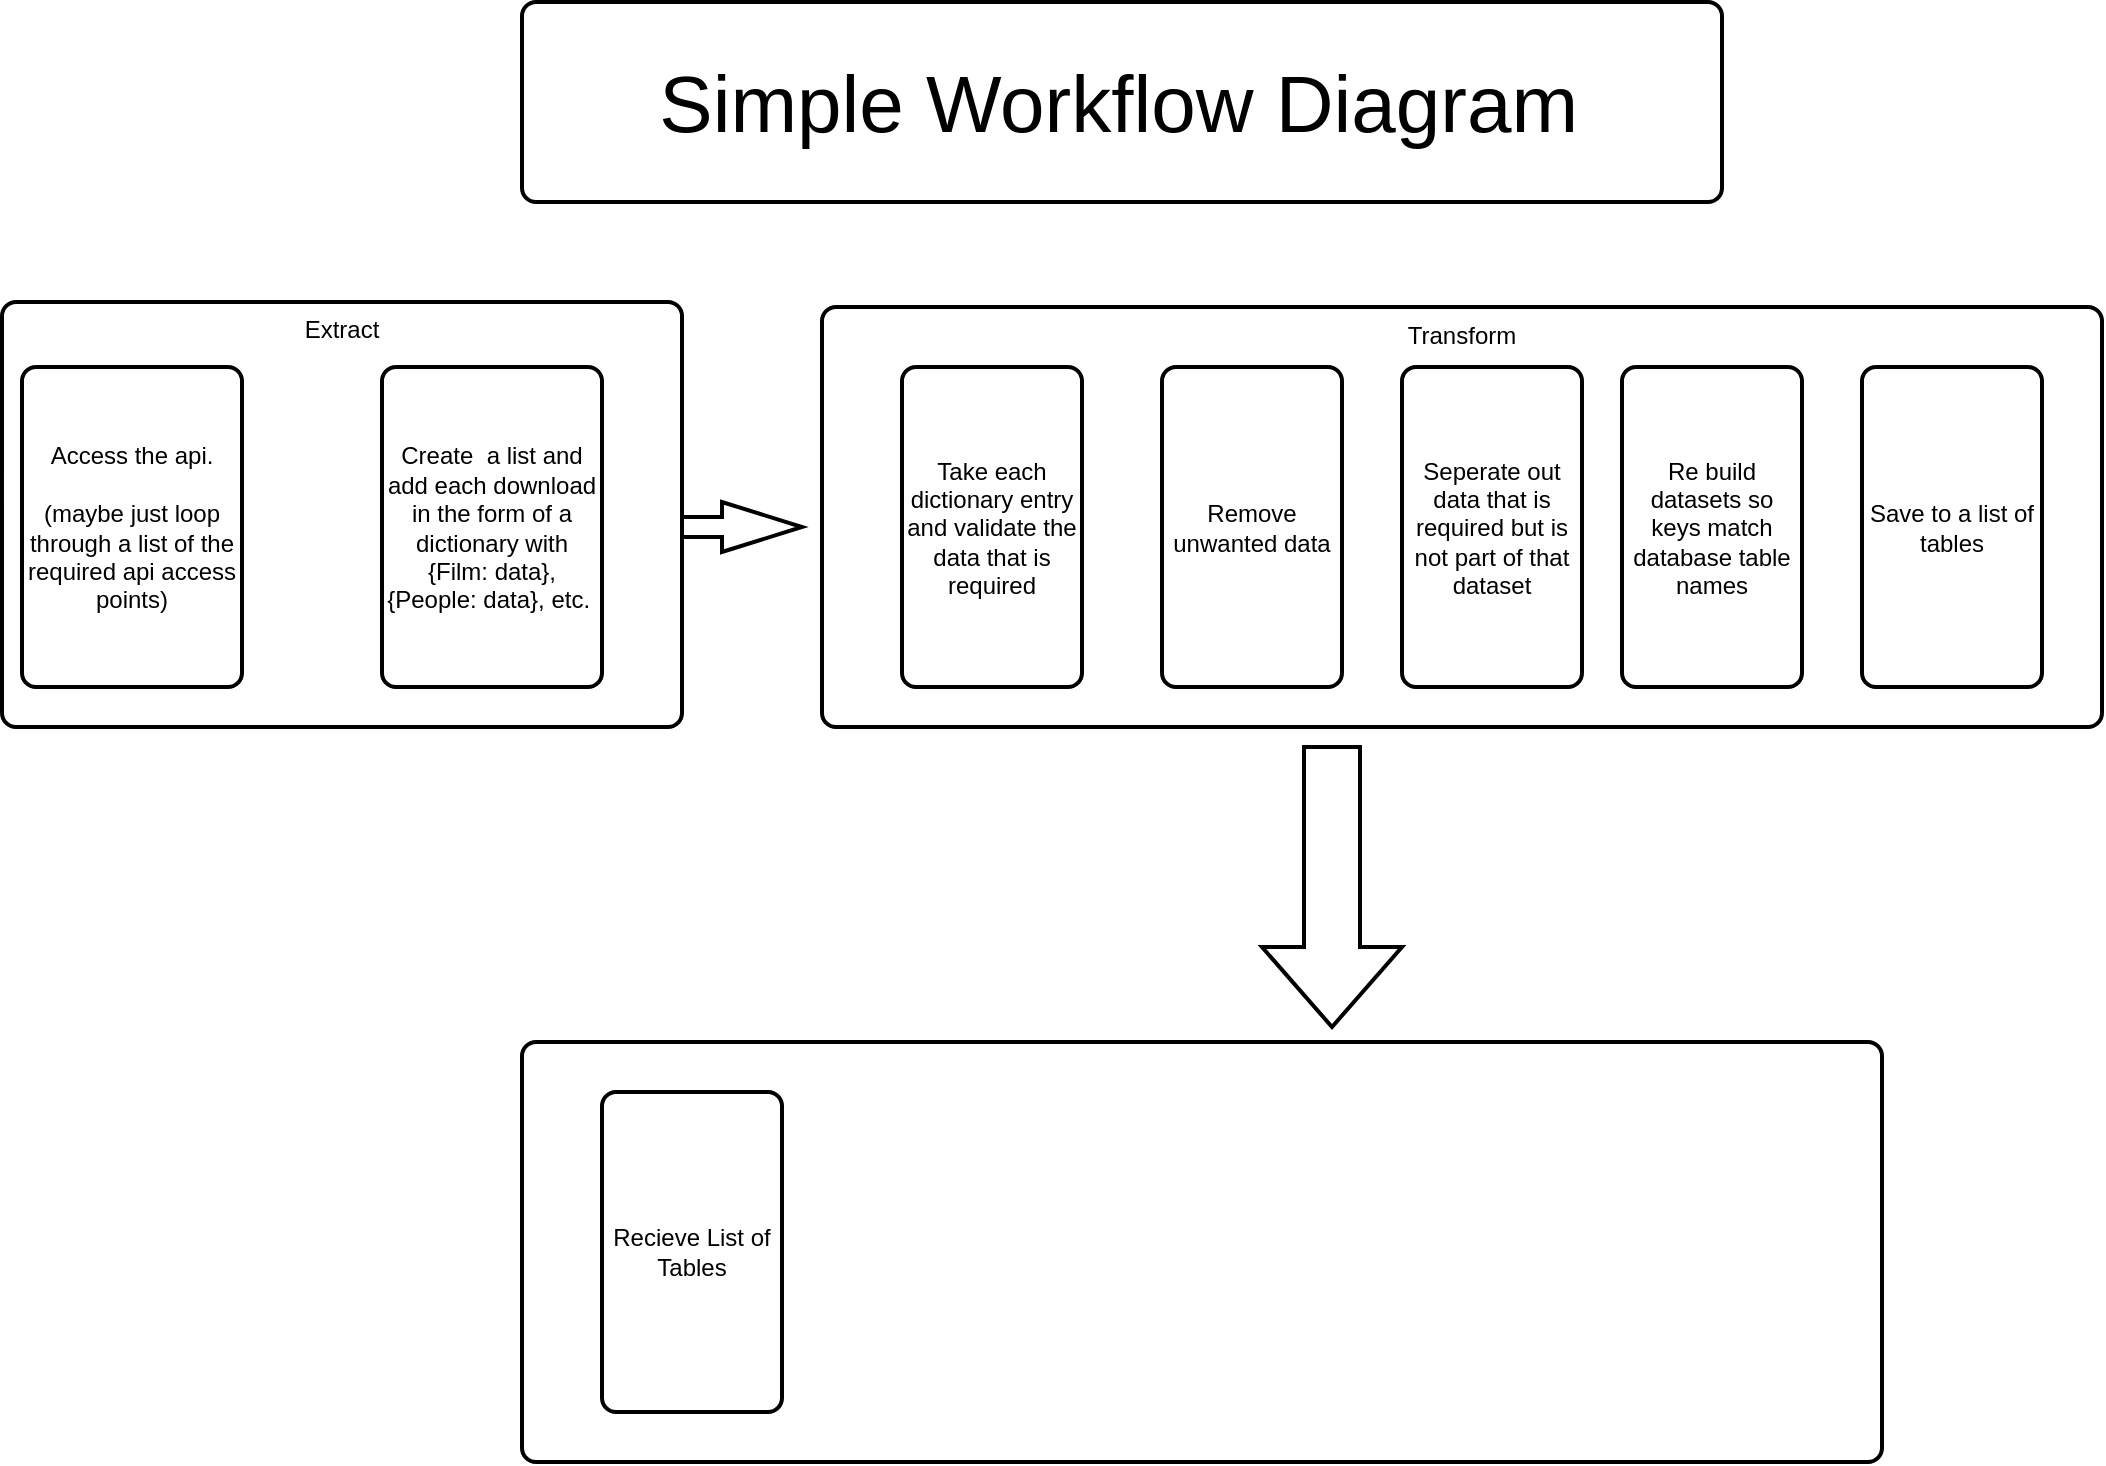 <mxfile version="28.1.2">
  <diagram name="Page-1" id="2YBvvXClWsGukQMizWep">
    <mxGraphModel dx="1426" dy="777" grid="1" gridSize="10" guides="1" tooltips="1" connect="1" arrows="1" fold="1" page="1" pageScale="1" pageWidth="1169" pageHeight="827" math="0" shadow="0">
      <root>
        <mxCell id="0" />
        <mxCell id="1" parent="0" />
        <mxCell id="3AaFKWvOd9eWl-buJHyZ-7" value="Transform" style="rounded=1;whiteSpace=wrap;html=1;absoluteArcSize=1;arcSize=14;strokeWidth=2;verticalAlign=top;" vertex="1" parent="1">
          <mxGeometry x="430" y="182.5" width="640" height="210" as="geometry" />
        </mxCell>
        <mxCell id="3AaFKWvOd9eWl-buJHyZ-6" value="Extract" style="rounded=1;whiteSpace=wrap;html=1;absoluteArcSize=1;arcSize=14;strokeWidth=2;verticalAlign=top;" vertex="1" parent="1">
          <mxGeometry x="20" y="180" width="340" height="212.5" as="geometry" />
        </mxCell>
        <mxCell id="3AaFKWvOd9eWl-buJHyZ-1" value="Create&amp;nbsp; a list and add each download in the form of a dictionary with {Film: data}, {People: data}, etc.&amp;nbsp;" style="rounded=1;whiteSpace=wrap;html=1;absoluteArcSize=1;arcSize=14;strokeWidth=2;" vertex="1" parent="1">
          <mxGeometry x="210" y="212.5" width="110" height="160" as="geometry" />
        </mxCell>
        <mxCell id="3AaFKWvOd9eWl-buJHyZ-2" value="Take each dictionary entry and validate the data that is required" style="rounded=1;whiteSpace=wrap;html=1;absoluteArcSize=1;arcSize=14;strokeWidth=2;" vertex="1" parent="1">
          <mxGeometry x="470" y="212.5" width="90" height="160" as="geometry" />
        </mxCell>
        <mxCell id="3AaFKWvOd9eWl-buJHyZ-3" value="Access the api.&lt;div&gt;&lt;br&gt;&lt;/div&gt;&lt;div&gt;(maybe just loop through a list of the required api access points)&lt;/div&gt;" style="rounded=1;whiteSpace=wrap;html=1;absoluteArcSize=1;arcSize=14;strokeWidth=2;" vertex="1" parent="1">
          <mxGeometry x="30" y="212.5" width="110" height="160" as="geometry" />
        </mxCell>
        <mxCell id="3AaFKWvOd9eWl-buJHyZ-5" value="" style="verticalLabelPosition=bottom;verticalAlign=top;html=1;strokeWidth=2;shape=mxgraph.arrows2.arrow;dy=0.6;dx=40;notch=0;" vertex="1" parent="1">
          <mxGeometry x="360" y="280" width="60" height="25" as="geometry" />
        </mxCell>
        <mxCell id="3AaFKWvOd9eWl-buJHyZ-8" value="Remove unwanted data" style="rounded=1;whiteSpace=wrap;html=1;absoluteArcSize=1;arcSize=14;strokeWidth=2;" vertex="1" parent="1">
          <mxGeometry x="600" y="212.5" width="90" height="160" as="geometry" />
        </mxCell>
        <mxCell id="3AaFKWvOd9eWl-buJHyZ-9" value="" style="rounded=1;whiteSpace=wrap;html=1;absoluteArcSize=1;arcSize=14;strokeWidth=2;" vertex="1" parent="1">
          <mxGeometry x="280" y="550" width="680" height="210" as="geometry" />
        </mxCell>
        <mxCell id="3AaFKWvOd9eWl-buJHyZ-10" value="Seperate out data that is required but is not part of that dataset" style="rounded=1;whiteSpace=wrap;html=1;absoluteArcSize=1;arcSize=14;strokeWidth=2;" vertex="1" parent="1">
          <mxGeometry x="720" y="212.5" width="90" height="160" as="geometry" />
        </mxCell>
        <mxCell id="3AaFKWvOd9eWl-buJHyZ-11" value="Re build datasets so keys match database table names" style="rounded=1;whiteSpace=wrap;html=1;absoluteArcSize=1;arcSize=14;strokeWidth=2;" vertex="1" parent="1">
          <mxGeometry x="830" y="212.5" width="90" height="160" as="geometry" />
        </mxCell>
        <mxCell id="3AaFKWvOd9eWl-buJHyZ-12" value="Save to a list of tables" style="rounded=1;whiteSpace=wrap;html=1;absoluteArcSize=1;arcSize=14;strokeWidth=2;" vertex="1" parent="1">
          <mxGeometry x="950" y="212.5" width="90" height="160" as="geometry" />
        </mxCell>
        <mxCell id="3AaFKWvOd9eWl-buJHyZ-13" value="Recieve List of Tables" style="rounded=1;whiteSpace=wrap;html=1;absoluteArcSize=1;arcSize=14;strokeWidth=2;" vertex="1" parent="1">
          <mxGeometry x="320" y="575" width="90" height="160" as="geometry" />
        </mxCell>
        <mxCell id="3AaFKWvOd9eWl-buJHyZ-14" value="" style="verticalLabelPosition=bottom;verticalAlign=top;html=1;strokeWidth=2;shape=mxgraph.arrows2.arrow;dy=0.6;dx=40;notch=0;direction=south;" vertex="1" parent="1">
          <mxGeometry x="650" y="402.5" width="70" height="140" as="geometry" />
        </mxCell>
        <mxCell id="3AaFKWvOd9eWl-buJHyZ-15" value="&lt;font style=&quot;font-size: 40px;&quot;&gt;Simple Workflow Diagram&lt;/font&gt;&amp;nbsp;" style="rounded=1;whiteSpace=wrap;html=1;absoluteArcSize=1;arcSize=14;strokeWidth=2;" vertex="1" parent="1">
          <mxGeometry x="280" y="30" width="600" height="100" as="geometry" />
        </mxCell>
      </root>
    </mxGraphModel>
  </diagram>
</mxfile>
